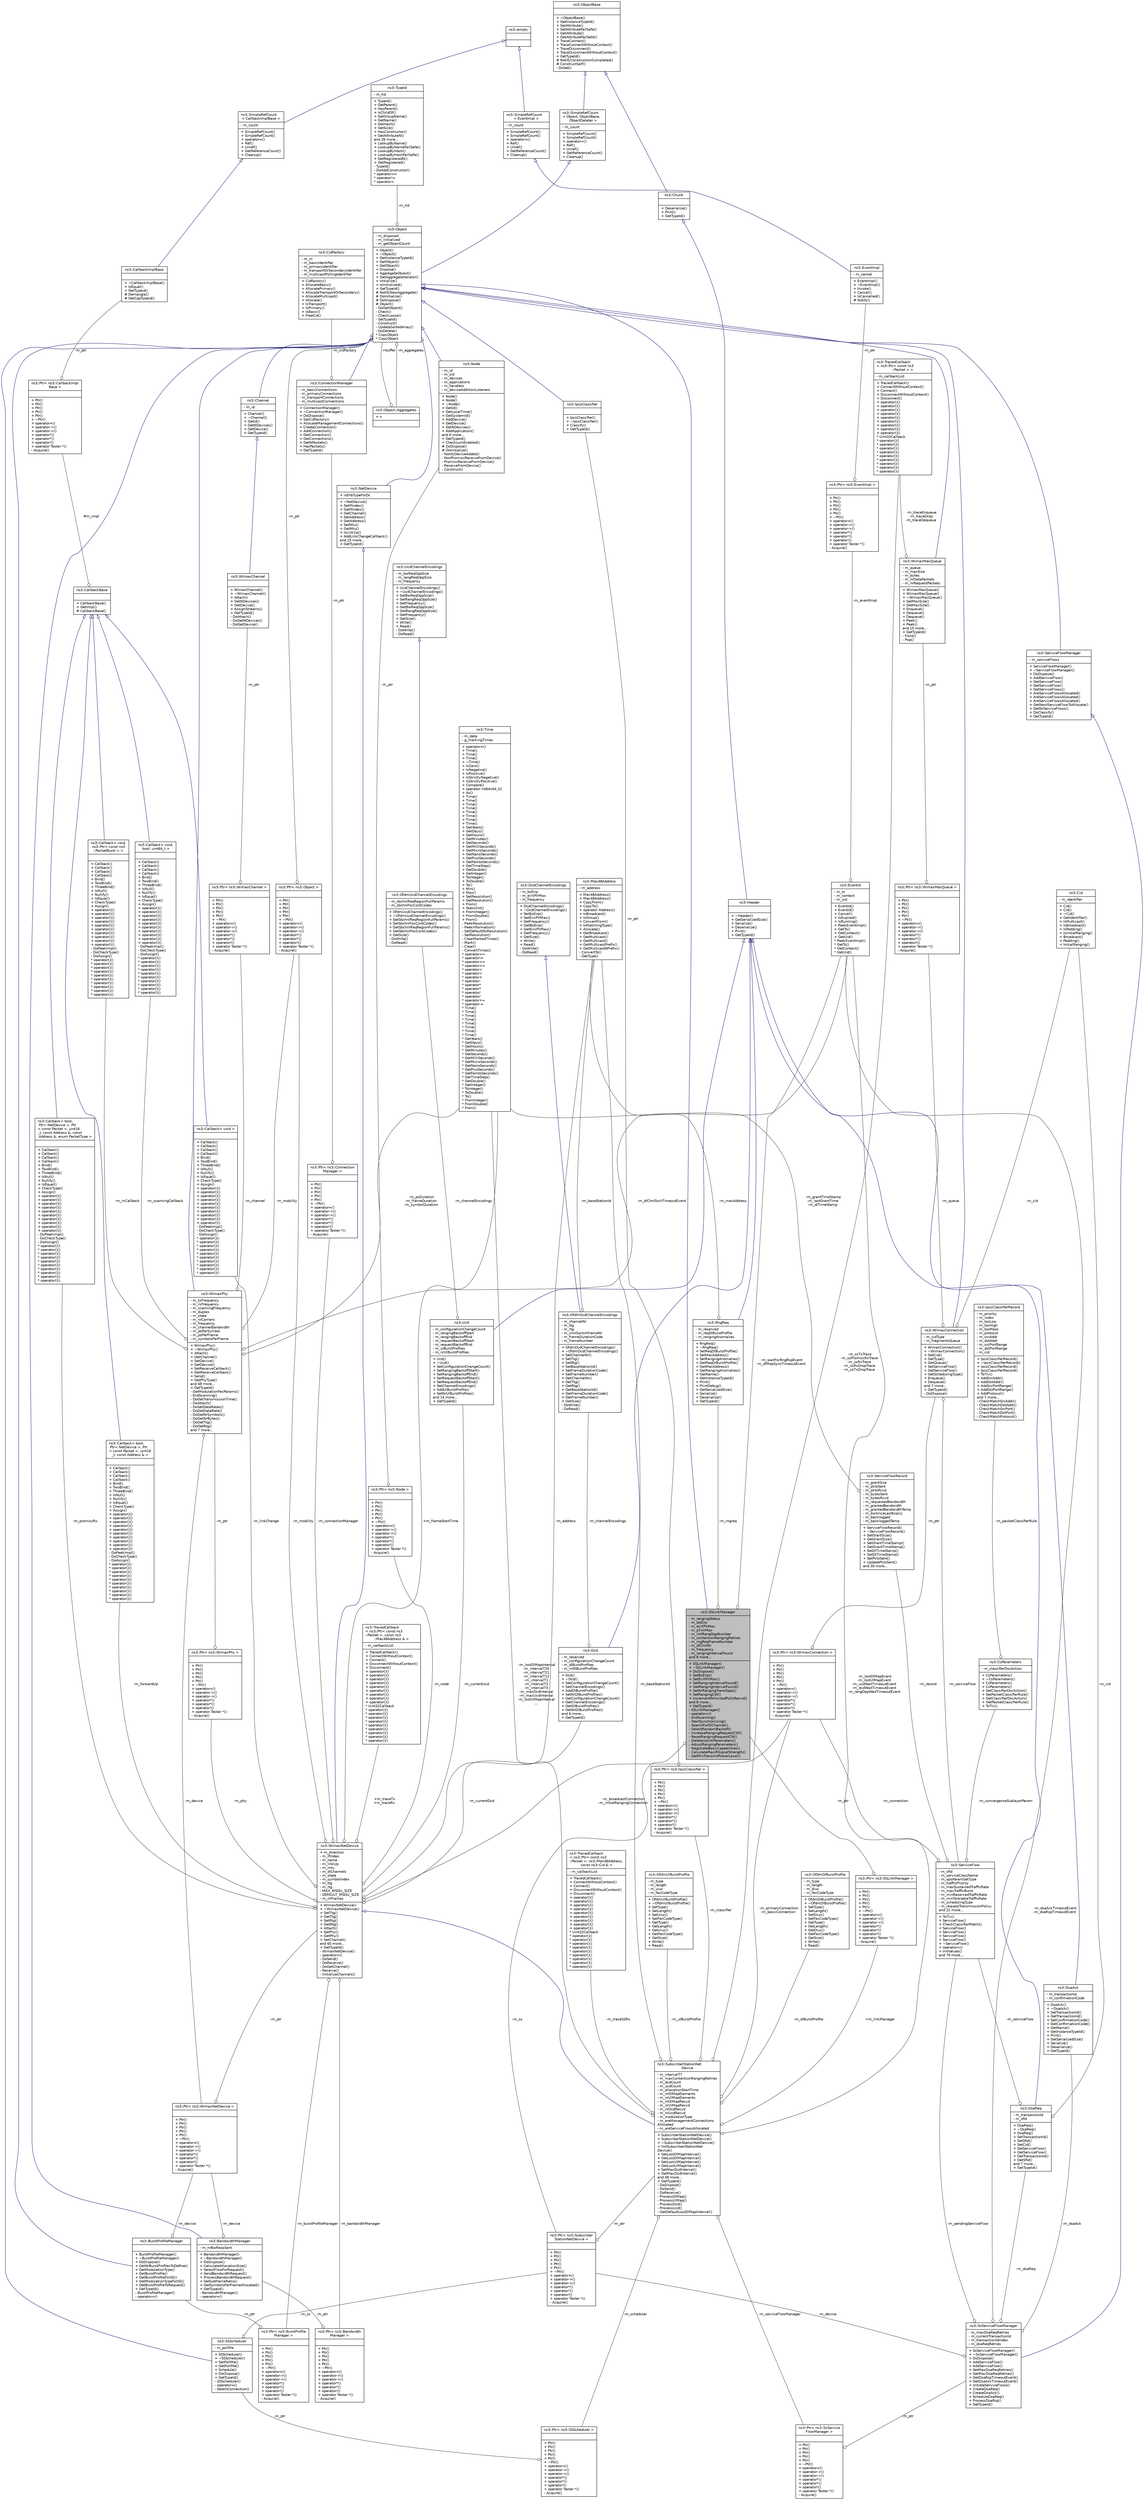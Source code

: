 digraph "ns3::SSLinkManager"
{
  edge [fontname="Helvetica",fontsize="10",labelfontname="Helvetica",labelfontsize="10"];
  node [fontname="Helvetica",fontsize="10",shape=record];
  Node1 [label="{ns3::SSLinkManager\n|- m_rangingStatus\l- m_bsEirp\l- m_eirXPIrMax\l- m_pTxIrMax\l- m_initRangOppNumber\l- m_contentionRangingRetries\l- m_rngReqFrameNumber\l- m_dlChnlNr\l- m_frequency\l- m_rangingIntervalFound\land 8 more...\l|+ SSLinkManager()\l+ ~SSLinkManager()\l+ DoDispose()\l+ SetBsEirp()\l+ SetEirXPIrMax()\l+ SetRangingIntervalFound()\l+ GetRangingIntervalFound()\l+ SetNrRangingTransOpps()\l+ SetRangingCW()\l+ IncrementNrInvitedPollsRecvd()\land 8 more...\l+ GetTypeId()\l- SSLinkManager()\l- operator=()\l- EndScanning()\l- StartSynchronizing()\l- SearchForDlChannel()\l- SelectRandomBackoff()\l- IncreaseRangingRequestCW()\l- ResetRangingRequestCW()\l- DeleteUplinkParameters()\l- AdjustRangingParameters()\l- NegotiateBasicCapabilities()\l- CalculateMaxIRSignalStrength()\l- GetMinTransmitPowerLevel()\l}",height=0.2,width=0.4,color="black", fillcolor="grey75", style="filled", fontcolor="black"];
  Node2 -> Node1 [dir="back",color="midnightblue",fontsize="10",style="solid",arrowtail="onormal"];
  Node2 [label="{ns3::Object\n|- m_disposed\l- m_initialized\l- m_getObjectCount\l|+ Object()\l+ ~Object()\l+ GetInstanceTypeId()\l+ GetObject()\l+ GetObject()\l+ Dispose()\l+ AggregateObject()\l+ GetAggregateIterator()\l+ Initialize()\l+ IsInitialized()\l+ GetTypeId()\l# NotifyNewAggregate()\l# DoInitialize()\l# DoDispose()\l# Object()\l- DoGetObject()\l- Check()\l- CheckLoose()\l- SetTypeId()\l- Construct()\l- UpdateSortedArray()\l- DoDelete()\l* CopyObject\l* CopyObject\l}",height=0.2,width=0.4,color="black", fillcolor="white", style="filled",URL="$d9/d77/classns3_1_1Object.html",tooltip="A base class which provides memory management and object aggregation. "];
  Node3 -> Node2 [dir="back",color="midnightblue",fontsize="10",style="solid",arrowtail="onormal"];
  Node3 [label="{ns3::SimpleRefCount\l\< Object, ObjectBase,\l ObjectDeleter \>\n|- m_count\l|+ SimpleRefCount()\l+ SimpleRefCount()\l+ operator=()\l+ Ref()\l+ Unref()\l+ GetReferenceCount()\l+ Cleanup()\l}",height=0.2,width=0.4,color="black", fillcolor="white", style="filled",URL="$da/da1/classns3_1_1SimpleRefCount.html"];
  Node4 -> Node3 [dir="back",color="midnightblue",fontsize="10",style="solid",arrowtail="onormal"];
  Node4 [label="{ns3::ObjectBase\n||+ ~ObjectBase()\l+ GetInstanceTypeId()\l+ SetAttribute()\l+ SetAttributeFailSafe()\l+ GetAttribute()\l+ GetAttributeFailSafe()\l+ TraceConnect()\l+ TraceConnectWithoutContext()\l+ TraceDisconnect()\l+ TraceDisconnectWithoutContext()\l+ GetTypeId()\l# NotifyConstructionCompleted()\l# ConstructSelf()\l- DoSet()\l}",height=0.2,width=0.4,color="black", fillcolor="white", style="filled",URL="$d2/dac/classns3_1_1ObjectBase.html",tooltip="Anchor the ns-3 type and attribute system. "];
  Node5 -> Node2 [color="grey25",fontsize="10",style="solid",label=" -m_tid" ,arrowhead="odiamond"];
  Node5 [label="{ns3::TypeId\n|- m_tid\l|+ TypeId()\l+ GetParent()\l+ HasParent()\l+ IsChildOf()\l+ GetGroupName()\l+ GetName()\l+ GetHash()\l+ GetSize()\l+ HasConstructor()\l+ GetAttributeN()\land 26 more...\l+ LookupByName()\l+ LookupByNameFailSafe()\l+ LookupByHash()\l+ LookupByHashFailSafe()\l+ GetRegisteredN()\l+ GetRegistered()\l- TypeId()\l- DoAddConstructor()\l* operator==\l* operator!=\l* operator\<\l}",height=0.2,width=0.4,color="black", fillcolor="white", style="filled",URL="$d6/d11/classns3_1_1TypeId.html",tooltip="a unique identifier for an interface. "];
  Node6 -> Node2 [color="grey25",fontsize="10",style="solid",label=" -m_aggregates" ,arrowhead="odiamond"];
  Node6 [label="{ns3::Object::Aggregates\n|+ n\l|}",height=0.2,width=0.4,color="black", fillcolor="white", style="filled",URL="$d5/de9/structns3_1_1Object_1_1Aggregates.html"];
  Node2 -> Node6 [color="grey25",fontsize="10",style="solid",label=" +buffer" ,arrowhead="odiamond"];
  Node7 -> Node1 [color="grey25",fontsize="10",style="solid",label=" -m_waitForRngRspEvent\n-m_dlMapSyncTimeoutEvent" ,arrowhead="odiamond"];
  Node7 [label="{ns3::EventId\n|- m_ts\l- m_context\l- m_uid\l|+ EventId()\l+ EventId()\l+ Cancel()\l+ IsExpired()\l+ IsRunning()\l+ PeekEventImpl()\l+ GetTs()\l+ GetContext()\l+ GetUid()\l* PeekEventImpl()\l* GetTs()\l* GetContext()\l* GetUid()\l}",height=0.2,width=0.4,color="black", fillcolor="white", style="filled",URL="$d1/df8/classns3_1_1EventId.html",tooltip="An identifier for simulation events. "];
  Node8 -> Node7 [color="grey25",fontsize="10",style="solid",label=" -m_eventImpl" ,arrowhead="odiamond"];
  Node8 [label="{ns3::Ptr\< ns3::EventImpl \>\n||+ Ptr()\l+ Ptr()\l+ Ptr()\l+ Ptr()\l+ Ptr()\l+ ~Ptr()\l+ operator=()\l+ operator-\>()\l+ operator-\>()\l+ operator*()\l+ operator*()\l+ operator!()\l+ operator Tester *()\l- Acquire()\l}",height=0.2,width=0.4,color="black", fillcolor="white", style="filled",URL="$dc/d90/classns3_1_1Ptr.html"];
  Node9 -> Node8 [color="grey25",fontsize="10",style="solid",label=" -m_ptr" ,arrowhead="odiamond"];
  Node9 [label="{ns3::EventImpl\n|- m_cancel\l|+ EventImpl()\l+ ~EventImpl()\l+ Invoke()\l+ Cancel()\l+ IsCancelled()\l# Notify()\l}",height=0.2,width=0.4,color="black", fillcolor="white", style="filled",URL="$da/def/classns3_1_1EventImpl.html",tooltip="A simulation event. "];
  Node10 -> Node9 [dir="back",color="midnightblue",fontsize="10",style="solid",arrowtail="onormal"];
  Node10 [label="{ns3::SimpleRefCount\l\< EventImpl \>\n|- m_count\l|+ SimpleRefCount()\l+ SimpleRefCount()\l+ operator=()\l+ Ref()\l+ Unref()\l+ GetReferenceCount()\l+ Cleanup()\l}",height=0.2,width=0.4,color="black", fillcolor="white", style="filled",URL="$da/da1/classns3_1_1SimpleRefCount.html"];
  Node11 -> Node10 [dir="back",color="midnightblue",fontsize="10",style="solid",arrowtail="onormal"];
  Node11 [label="{ns3::empty\n||}",height=0.2,width=0.4,color="black", fillcolor="white", style="filled",URL="$d9/d6a/classns3_1_1empty.html",tooltip="make Callback use a separate empty type "];
  Node12 -> Node1 [color="grey25",fontsize="10",style="solid",label=" -m_rngreq" ,arrowhead="odiamond"];
  Node12 [label="{ns3::RngReq\n|- m_reserved\l- m_reqDlBurstProfile\l- m_rangingAnomalies\l|+ RngReq()\l+ ~RngReq()\l+ SetReqDlBurstProfile()\l+ SetMacAddress()\l+ SetRangingAnomalies()\l+ GetReqDlBurstProfile()\l+ GetMacAddress()\l+ GetRangingAnomalies()\l+ GetName()\l+ GetInstanceTypeId()\l+ Print()\l+ PrintDebug()\l+ GetSerializedSize()\l+ Serialize()\l+ Deserialize()\l+ GetTypeId()\l}",height=0.2,width=0.4,color="black", fillcolor="white", style="filled",URL="$d9/d81/classns3_1_1RngReq.html"];
  Node13 -> Node12 [dir="back",color="midnightblue",fontsize="10",style="solid",arrowtail="onormal"];
  Node13 [label="{ns3::Header\n||+ ~Header()\l+ GetSerializedSize()\l+ Serialize()\l+ Deserialize()\l+ Print()\l+ GetTypeId()\l}",height=0.2,width=0.4,color="black", fillcolor="white", style="filled",URL="$d6/dae/classns3_1_1Header.html",tooltip="Protocol header serialization and deserialization. "];
  Node14 -> Node13 [dir="back",color="midnightblue",fontsize="10",style="solid",arrowtail="onormal"];
  Node14 [label="{ns3::Chunk\n||+ Deserialize()\l+ Print()\l+ GetTypeId()\l}",height=0.2,width=0.4,color="black", fillcolor="white", style="filled",URL="$d7/d9b/classns3_1_1Chunk.html",tooltip="abstract base class for ns3::Header and ns3::Trailer "];
  Node4 -> Node14 [dir="back",color="midnightblue",fontsize="10",style="solid",arrowtail="onormal"];
  Node15 -> Node12 [color="grey25",fontsize="10",style="solid",label=" -m_macAddress" ,arrowhead="odiamond"];
  Node15 [label="{ns3::Mac48Address\n|- m_address\l|+ Mac48Address()\l+ Mac48Address()\l+ CopyFrom()\l+ CopyTo()\l+ operator Address()\l+ IsBroadcast()\l+ IsGroup()\l+ ConvertFrom()\l+ IsMatchingType()\l+ Allocate()\l+ GetBroadcast()\l+ GetMulticast()\l+ GetMulticast()\l+ GetMulticastPrefix()\l+ GetMulticast6Prefix()\l- ConvertTo()\l- GetType()\l}",height=0.2,width=0.4,color="black", fillcolor="white", style="filled",URL="$db/dee/classns3_1_1Mac48Address.html",tooltip="an EUI-48 address "];
  Node16 -> Node1 [color="grey25",fontsize="10",style="solid",label=" -m_ss" ,arrowhead="odiamond"];
  Node16 [label="{ns3::Ptr\< ns3::Subscriber\lStationNetDevice \>\n||+ Ptr()\l+ Ptr()\l+ Ptr()\l+ Ptr()\l+ Ptr()\l+ ~Ptr()\l+ operator=()\l+ operator-\>()\l+ operator-\>()\l+ operator*()\l+ operator*()\l+ operator!()\l+ operator Tester *()\l- Acquire()\l}",height=0.2,width=0.4,color="black", fillcolor="white", style="filled",URL="$dc/d90/classns3_1_1Ptr.html"];
  Node17 -> Node16 [color="grey25",fontsize="10",style="solid",label=" -m_ptr" ,arrowhead="odiamond"];
  Node17 [label="{ns3::SubscriberStationNet\lDevice\n|- m_intervalT7\l- m_maxContentionRangingRetries\l- m_dcdCount\l- m_ucdCount\l- m_allocationStartTime\l- m_nrDlMapElements\l- m_nrUlMapElements\l- m_nrDlMapRecvd\l- m_nrUlMapRecvd\l- m_nrDcdRecvd\l- m_nrUcdRecvd\l- m_modulationType\l- m_areManagementConnections\lAllocated\l- m_areServiceFlowsAllocated\l|+ SubscriberStationNetDevice()\l+ SubscriberStationNetDevice()\l+ ~SubscriberStationNetDevice()\l+ InitSubscriberStationNet\lDevice()\l+ SetLostDlMapInterval()\l+ GetLostDlMapInterval()\l+ SetLostUlMapInterval()\l+ GetLostUlMapInterval()\l+ SetMaxDcdInterval()\l+ GetMaxDcdInterval()\land 48 more...\l+ GetTypeId()\l- DoDispose()\l- DoSend()\l- DoReceive()\l- ProcessDlMap()\l- ProcessUlMap()\l- ProcessDcd()\l- ProcessUcd()\l- GetDefaultLostDlMapInterval()\l}",height=0.2,width=0.4,color="black", fillcolor="white", style="filled",URL="$d4/de5/classns3_1_1SubscriberStationNetDevice.html"];
  Node18 -> Node17 [dir="back",color="midnightblue",fontsize="10",style="solid",arrowtail="onormal"];
  Node18 [label="{ns3::WimaxNetDevice\n|+ m_direction\l- m_ifIndex\l- m_name\l- m_linkUp\l- m_mtu\l- m_dlChannels\l- m_state\l- m_symbolIndex\l- m_ttg\l- m_rtg\l- MAX_MSDU_SIZE\l- DEFAULT_MSDU_SIZE\l- m_nrFrames\l|+ WimaxNetDevice()\l+ ~WimaxNetDevice()\l+ SetTtg()\l+ GetTtg()\l+ SetRtg()\l+ GetRtg()\l+ Attach()\l+ SetPhy()\l+ GetPhy()\l+ SetChannel()\land 60 more...\l+ GetTypeId()\l- WimaxNetDevice()\l- operator=()\l- DoSend()\l- DoReceive()\l- DoGetChannel()\l- Receive()\l- InitializeChannels()\l}",height=0.2,width=0.4,color="black", fillcolor="white", style="filled",URL="$dc/d52/classns3_1_1WimaxNetDevice.html",tooltip="Hold together all WiMAX-related objects in a NetDevice.This class holds together ns3::WimaxPhy, ns3::WimaxConnection, ns3::ConectionManager, ns3::BurstProfileManager, and ns3::BandwidthManager. "];
  Node19 -> Node18 [dir="back",color="midnightblue",fontsize="10",style="solid",arrowtail="onormal"];
  Node19 [label="{ns3::NetDevice\n|+ isEnbTypeForDc\l|+ ~NetDevice()\l+ SetIfIndex()\l+ GetIfIndex()\l+ GetChannel()\l+ SetAddress()\l+ GetAddress()\l+ SetMtu()\l+ GetMtu()\l+ IsLinkUp()\l+ AddLinkChangeCallback()\land 15 more...\l+ GetTypeId()\l}",height=0.2,width=0.4,color="black", fillcolor="white", style="filled",URL="$d9/dac/classns3_1_1NetDevice.html",tooltip="Network layer to device interface. "];
  Node2 -> Node19 [dir="back",color="midnightblue",fontsize="10",style="solid",arrowtail="onormal"];
  Node15 -> Node18 [color="grey25",fontsize="10",style="solid",label=" -m_address" ,arrowhead="odiamond"];
  Node20 -> Node18 [color="grey25",fontsize="10",style="solid",label=" -m_broadcastConnection\n-m_initialRangingConnection" ,arrowhead="odiamond"];
  Node20 [label="{ns3::Ptr\< ns3::WimaxConnection \>\n||+ Ptr()\l+ Ptr()\l+ Ptr()\l+ Ptr()\l+ Ptr()\l+ ~Ptr()\l+ operator=()\l+ operator-\>()\l+ operator-\>()\l+ operator*()\l+ operator*()\l+ operator!()\l+ operator Tester *()\l- Acquire()\l}",height=0.2,width=0.4,color="black", fillcolor="white", style="filled",URL="$dc/d90/classns3_1_1Ptr.html"];
  Node21 -> Node20 [color="grey25",fontsize="10",style="solid",label=" -m_ptr" ,arrowhead="odiamond"];
  Node21 [label="{ns3::WimaxConnection\n|- m_cidType\l- m_fragmentsQueue\l|+ WimaxConnection()\l+ ~WimaxConnection()\l+ GetCid()\l+ GetType()\l+ GetQueue()\l+ SetServiceFlow()\l+ GetServiceFlow()\l+ GetSchedulingType()\l+ Enqueue()\l+ Dequeue()\land 7 more...\l+ GetTypeId()\l- DoDispose()\l}",height=0.2,width=0.4,color="black", fillcolor="white", style="filled",URL="$d9/db1/classns3_1_1WimaxConnection.html"];
  Node2 -> Node21 [dir="back",color="midnightblue",fontsize="10",style="solid",arrowtail="onormal"];
  Node22 -> Node21 [color="grey25",fontsize="10",style="solid",label=" -m_serviceFlow" ,arrowhead="odiamond"];
  Node22 [label="{ns3::ServiceFlow\n|- m_sfid\l- m_serviceClassName\l- m_qosParamSetType\l- m_trafficPriority\l- m_maxSustainedTrafficRate\l- m_maxTrafficBurst\l- m_minReservedTrafficRate\l- m_minTolerableTrafficRate\l- m_schedulingType\l- m_requestTransmissionPolicy\land 22 more...\l|+ ToTlv()\l+ ServiceFlow()\l+ CheckClassifierMatch()\l+ ServiceFlow()\l+ ServiceFlow()\l+ ServiceFlow()\l+ ServiceFlow()\l+ ~ServiceFlow()\l+ operator=()\l+ InitValues()\land 79 more...\l}",height=0.2,width=0.4,color="black", fillcolor="white", style="filled",URL="$d7/ded/classns3_1_1ServiceFlow.html"];
  Node20 -> Node22 [color="grey25",fontsize="10",style="solid",label=" -m_connection" ,arrowhead="odiamond"];
  Node23 -> Node22 [color="grey25",fontsize="10",style="solid",label=" -m_record" ,arrowhead="odiamond"];
  Node23 [label="{ns3::ServiceFlowRecord\n|- m_grantSize\l- m_pktsSent\l- m_pktsRcvd\l- m_bytesSent\l- m_bytesRcvd\l- m_requestedBandwidth\l- m_grantedBandwidth\l- m_grantedBandwidthTemp\l- m_bwSinceLastExpiry\l- m_backlogged\l- m_backloggedTemp\l|+ ServiceFlowRecord()\l+ ~ServiceFlowRecord()\l+ SetGrantSize()\l+ GetGrantSize()\l+ SetGrantTimeStamp()\l+ GetGrantTimeStamp()\l+ SetDlTimeStamp()\l+ GetDlTimeStamp()\l+ SetPktsSent()\l+ UpdatePktsSent()\land 30 more...\l}",height=0.2,width=0.4,color="black", fillcolor="white", style="filled",URL="$d9/d39/classns3_1_1ServiceFlowRecord.html",tooltip="this class implements a structure to manage some parameters and statistics related to a service flow ..."];
  Node24 -> Node23 [color="grey25",fontsize="10",style="solid",label=" -m_grantTimeStamp\n-m_lastGrantTime\n-m_dlTimeStamp" ,arrowhead="odiamond"];
  Node24 [label="{ns3::Time\n|- m_data\l- g_markingTimes\l|+ operator=()\l+ Time()\l+ Time()\l+ Time()\l+ ~Time()\l+ IsZero()\l+ IsNegative()\l+ IsPositive()\l+ IsStrictlyNegative()\l+ IsStrictlyPositive()\l+ Compare()\l+ operator int64x64_t()\l+ As()\l+ Time()\l+ Time()\l+ Time()\l+ Time()\l+ Time()\l+ Time()\l+ Time()\l+ Time()\l+ GetYears()\l+ GetDays()\l+ GetHours()\l+ GetMinutes()\l+ GetSeconds()\l+ GetMilliSeconds()\l+ GetMicroSeconds()\l+ GetNanoSeconds()\l+ GetPicoSeconds()\l+ GetFemtoSeconds()\l+ GetTimeStep()\l+ GetDouble()\l+ GetInteger()\l+ ToInteger()\l+ ToDouble()\l+ To()\l+ Min()\l+ Max()\l+ SetResolution()\l+ GetResolution()\l+ From()\l+ StaticInit()\l+ FromInteger()\l+ FromDouble()\l+ From()\l- PeekResolution()\l- PeekInformation()\l- SetDefaultNsResolution()\l- SetResolution()\l- ClearMarkedTimes()\l- Mark()\l- Clear()\l- ConvertTimes()\l* operator==\l* operator!=\l* operator\<=\l* operator\>=\l* operator\<\l* operator\>\l* operator+\l* operator-\l* operator*\l* operator*\l* operator/\l* operator/\l* operator+=\l* operator-=\l* Time()\l* Time()\l* Time()\l* Time()\l* Time()\l* Time()\l* Time()\l* Time()\l* GetYears()\l* GetDays()\l* GetHours()\l* GetMinutes()\l* GetSeconds()\l* GetMilliSeconds()\l* GetMicroSeconds()\l* GetNanoSeconds()\l* GetPicoSeconds()\l* GetFemtoSeconds()\l* GetTimeStep()\l* GetDouble()\l* GetInteger()\l* ToInteger()\l* ToDouble()\l* To()\l* FromInteger()\l* FromDouble()\l* From()\l}",height=0.2,width=0.4,color="black", fillcolor="white", style="filled",URL="$dc/d04/classns3_1_1Time.html",tooltip="Simulation virtual time values and global simulation resolution. "];
  Node25 -> Node22 [color="grey25",fontsize="10",style="solid",label=" -m_convergenceSublayerParam" ,arrowhead="odiamond"];
  Node25 [label="{ns3::CsParameters\n|- m_classifierDscAction\l|+ CsParameters()\l+ ~CsParameters()\l+ CsParameters()\l+ CsParameters()\l+ SetClassifierDscAction()\l+ SetPacketClassifierRule()\l+ GetClassifierDscAction()\l+ GetPacketClassifierRule()\l+ ToTlv()\l}",height=0.2,width=0.4,color="black", fillcolor="white", style="filled",URL="$db/dfc/classns3_1_1CsParameters.html",tooltip="CsParameters class. "];
  Node26 -> Node25 [color="grey25",fontsize="10",style="solid",label=" -m_packetClassifierRule" ,arrowhead="odiamond"];
  Node26 [label="{ns3::IpcsClassifierRecord\n|- m_priority\l- m_index\l- m_tosLow\l- m_tosHigh\l- m_tosMask\l- m_protocol\l- m_srcAddr\l- m_dstAddr\l- m_srcPortRange\l- m_dstPortRange\l- m_cid\l|+ IpcsClassifierRecord()\l+ ~IpcsClassifierRecord()\l+ IpcsClassifierRecord()\l+ IpcsClassifierRecord()\l+ ToTlv()\l+ AddSrcAddr()\l+ AddDstAddr()\l+ AddSrcPortRange()\l+ AddDstPortRange()\l+ AddProtocol()\land 7 more...\l- CheckMatchSrcAddr()\l- CheckMatchDstAddr()\l- CheckMatchSrcPort()\l- CheckMatchDstPort()\l- CheckMatchProtocol()\l}",height=0.2,width=0.4,color="black", fillcolor="white", style="filled",URL="$d4/d4e/classns3_1_1IpcsClassifierRecord.html",tooltip="IpcsClassifierRecord class. "];
  Node27 -> Node21 [color="grey25",fontsize="10",style="solid",label=" -m_cid" ,arrowhead="odiamond"];
  Node27 [label="{ns3::Cid\n|- m_identifier\l|+ Cid()\l+ Cid()\l+ ~Cid()\l+ GetIdentifier()\l+ IsMulticast()\l+ IsBroadcast()\l+ IsPadding()\l+ IsInitialRanging()\l+ Broadcast()\l+ Padding()\l+ InitialRanging()\l}",height=0.2,width=0.4,color="black", fillcolor="white", style="filled",URL="$de/d5c/classns3_1_1Cid.html",tooltip="Cid class. "];
  Node28 -> Node21 [color="grey25",fontsize="10",style="solid",label=" -m_queue" ,arrowhead="odiamond"];
  Node28 [label="{ns3::Ptr\< ns3::WimaxMacQueue \>\n||+ Ptr()\l+ Ptr()\l+ Ptr()\l+ Ptr()\l+ Ptr()\l+ ~Ptr()\l+ operator=()\l+ operator-\>()\l+ operator-\>()\l+ operator*()\l+ operator*()\l+ operator!()\l+ operator Tester *()\l- Acquire()\l}",height=0.2,width=0.4,color="black", fillcolor="white", style="filled",URL="$dc/d90/classns3_1_1Ptr.html"];
  Node29 -> Node28 [color="grey25",fontsize="10",style="solid",label=" -m_ptr" ,arrowhead="odiamond"];
  Node29 [label="{ns3::WimaxMacQueue\n|- m_queue\l- m_maxSize\l- m_bytes\l- m_nrDataPackets\l- m_nrRequestPackets\l|+ WimaxMacQueue()\l+ WimaxMacQueue()\l+ ~WimaxMacQueue()\l+ SetMaxSize()\l+ GetMaxSize()\l+ Enqueue()\l+ Dequeue()\l+ Dequeue()\l+ Peek()\l+ Peek()\land 15 more...\l+ GetTypeId()\l- Front()\l- Pop()\l}",height=0.2,width=0.4,color="black", fillcolor="white", style="filled",URL="$da/db1/classns3_1_1WimaxMacQueue.html"];
  Node2 -> Node29 [dir="back",color="midnightblue",fontsize="10",style="solid",arrowtail="onormal"];
  Node30 -> Node29 [color="grey25",fontsize="10",style="solid",label=" -m_traceEnqueue\n-m_traceDrop\n-m_traceDequeue" ,arrowhead="odiamond"];
  Node30 [label="{ns3::TracedCallback\l\< ns3::Ptr\< const ns3\l::Packet \> \>\n|- m_callbackList\l|+ TracedCallback()\l+ ConnectWithoutContext()\l+ Connect()\l+ DisconnectWithoutContext()\l+ Disconnect()\l+ operator()()\l+ operator()()\l+ operator()()\l+ operator()()\l+ operator()()\l+ operator()()\l+ operator()()\l+ operator()()\l+ operator()()\l* Uint32Callback\l* operator()()\l* operator()()\l* operator()()\l* operator()()\l* operator()()\l* operator()()\l* operator()()\l* operator()()\l* operator()()\l}",height=0.2,width=0.4,color="black", fillcolor="white", style="filled",URL="$df/dec/classns3_1_1TracedCallback.html"];
  Node31 -> Node18 [color="grey25",fontsize="10",style="solid",label=" -m_promiscRx" ,arrowhead="odiamond"];
  Node31 [label="{ns3::Callback\< bool,\l Ptr\< NetDevice \>, Ptr\l\< const Packet \>, uint16\l_t, const Address &, const\l Address &, enum PacketType \>\n||+ Callback()\l+ Callback()\l+ Callback()\l+ Callback()\l+ Bind()\l+ TwoBind()\l+ ThreeBind()\l+ IsNull()\l+ Nullify()\l+ IsEqual()\l+ CheckType()\l+ Assign()\l+ operator()()\l+ operator()()\l+ operator()()\l+ operator()()\l+ operator()()\l+ operator()()\l+ operator()()\l+ operator()()\l+ operator()()\l+ operator()()\l- DoPeekImpl()\l- DoCheckType()\l- DoAssign()\l* operator()()\l* operator()()\l* operator()()\l* operator()()\l* operator()()\l* operator()()\l* operator()()\l* operator()()\l* operator()()\l* operator()()\l}",height=0.2,width=0.4,color="black", fillcolor="white", style="filled",URL="$d1/d48/classns3_1_1Callback.html"];
  Node32 -> Node31 [dir="back",color="midnightblue",fontsize="10",style="solid",arrowtail="onormal"];
  Node32 [label="{ns3::CallbackBase\n||+ CallbackBase()\l+ GetImpl()\l# CallbackBase()\l}",height=0.2,width=0.4,color="black", fillcolor="white", style="filled",URL="$d7/db5/classns3_1_1CallbackBase.html"];
  Node33 -> Node32 [color="grey25",fontsize="10",style="solid",label=" #m_impl" ,arrowhead="odiamond"];
  Node33 [label="{ns3::Ptr\< ns3::CallbackImpl\lBase \>\n||+ Ptr()\l+ Ptr()\l+ Ptr()\l+ Ptr()\l+ Ptr()\l+ ~Ptr()\l+ operator=()\l+ operator-\>()\l+ operator-\>()\l+ operator*()\l+ operator*()\l+ operator!()\l+ operator Tester *()\l- Acquire()\l}",height=0.2,width=0.4,color="black", fillcolor="white", style="filled",URL="$dc/d90/classns3_1_1Ptr.html"];
  Node34 -> Node33 [color="grey25",fontsize="10",style="solid",label=" -m_ptr" ,arrowhead="odiamond"];
  Node34 [label="{ns3::CallbackImplBase\n||+ ~CallbackImplBase()\l+ IsEqual()\l+ GetTypeid()\l# Demangle()\l# GetCppTypeid()\l}",height=0.2,width=0.4,color="black", fillcolor="white", style="filled",URL="$d3/dfa/classns3_1_1CallbackImplBase.html"];
  Node35 -> Node34 [dir="back",color="midnightblue",fontsize="10",style="solid",arrowtail="onormal"];
  Node35 [label="{ns3::SimpleRefCount\l\< CallbackImplBase \>\n|- m_count\l|+ SimpleRefCount()\l+ SimpleRefCount()\l+ operator=()\l+ Ref()\l+ Unref()\l+ GetReferenceCount()\l+ Cleanup()\l}",height=0.2,width=0.4,color="black", fillcolor="white", style="filled",URL="$da/da1/classns3_1_1SimpleRefCount.html"];
  Node11 -> Node35 [dir="back",color="midnightblue",fontsize="10",style="solid",arrowtail="onormal"];
  Node36 -> Node18 [color="grey25",fontsize="10",style="solid",label=" -m_connectionManager" ,arrowhead="odiamond"];
  Node36 [label="{ns3::Ptr\< ns3::Connection\lManager \>\n||+ Ptr()\l+ Ptr()\l+ Ptr()\l+ Ptr()\l+ Ptr()\l+ ~Ptr()\l+ operator=()\l+ operator-\>()\l+ operator-\>()\l+ operator*()\l+ operator*()\l+ operator!()\l+ operator Tester *()\l- Acquire()\l}",height=0.2,width=0.4,color="black", fillcolor="white", style="filled",URL="$dc/d90/classns3_1_1Ptr.html"];
  Node37 -> Node36 [color="grey25",fontsize="10",style="solid",label=" -m_ptr" ,arrowhead="odiamond"];
  Node37 [label="{ns3::ConnectionManager\n|- m_basicConnections\l- m_primaryConnections\l- m_transportConnections\l- m_multicastConnections\l|+ ConnectionManager()\l+ ~ConnectionManager()\l+ DoDispose()\l+ SetCidFactory()\l+ AllocateManagementConnections()\l+ CreateConnection()\l+ AddConnection()\l+ GetConnection()\l+ GetConnections()\l+ GetNPackets()\l+ HasPackets()\l+ GetTypeId()\l}",height=0.2,width=0.4,color="black", fillcolor="white", style="filled",URL="$d4/df6/classns3_1_1ConnectionManager.html"];
  Node2 -> Node37 [dir="back",color="midnightblue",fontsize="10",style="solid",arrowtail="onormal"];
  Node38 -> Node37 [color="grey25",fontsize="10",style="solid",label=" -m_cidFactory" ,arrowhead="odiamond"];
  Node38 [label="{ns3::CidFactory\n|- m_m\l- m_basicIdentifier\l- m_primaryIdentifier\l- m_transportOrSecondaryIdentifier\l- m_multicastPollingIdentifier\l|+ CidFactory()\l+ AllocateBasic()\l+ AllocatePrimary()\l+ AllocateTransportOrSecondary()\l+ AllocateMulticast()\l+ Allocate()\l+ IsTransport()\l+ IsPrimary()\l+ IsBasic()\l+ FreeCid()\l}",height=0.2,width=0.4,color="black", fillcolor="white", style="filled",URL="$da/d51/classns3_1_1CidFactory.html"];
  Node39 -> Node18 [color="grey25",fontsize="10",style="solid",label=" -m_currentUcd" ,arrowhead="odiamond"];
  Node39 [label="{ns3::Ucd\n|- m_configurationChangeCount\l- m_rangingBackoffStart\l- m_rangingBackoffEnd\l- m_requestBackoffStart\l- m_requestBackoffEnd\l- m_ulBurstProfiles\l- m_nrUlBurstProfiles\l|+ Ucd()\l+ ~Ucd()\l+ SetConfigurationChangeCount()\l+ SetRangingBackoffStart()\l+ SetRangingBackoffEnd()\l+ SetRequestBackoffStart()\l+ SetRequestBackoffEnd()\l+ SetChannelEncodings()\l+ AddUlBurstProfile()\l+ SetNrUlBurstProfiles()\land 14 more...\l+ GetTypeId()\l}",height=0.2,width=0.4,color="black", fillcolor="white", style="filled",URL="$db/dda/classns3_1_1Ucd.html"];
  Node13 -> Node39 [dir="back",color="midnightblue",fontsize="10",style="solid",arrowtail="onormal"];
  Node40 -> Node39 [color="grey25",fontsize="10",style="solid",label=" -m_channelEncodings" ,arrowhead="odiamond"];
  Node40 [label="{ns3::OfdmUcdChannelEncodings\n|- m_sbchnlReqRegionFullParams\l- m_sbchnlFocContCodes\l|+ OfdmUcdChannelEncodings()\l+ ~OfdmUcdChannelEncodings()\l+ SetSbchnlReqRegionFullParams()\l+ SetSbchnlFocContCodes()\l+ GetSbchnlReqRegionFullParams()\l+ GetSbchnlFocContCodes()\l+ GetSize()\l- DoWrite()\l- DoRead()\l}",height=0.2,width=0.4,color="black", fillcolor="white", style="filled",URL="$dc/d27/classns3_1_1OfdmUcdChannelEncodings.html"];
  Node41 -> Node40 [dir="back",color="midnightblue",fontsize="10",style="solid",arrowtail="onormal"];
  Node41 [label="{ns3::UcdChannelEncodings\n|- m_bwReqOppSize\l- m_rangReqOppSize\l- m_frequency\l|+ UcdChannelEncodings()\l+ ~UcdChannelEncodings()\l+ SetBwReqOppSize()\l+ SetRangReqOppSize()\l+ SetFrequency()\l+ GetBwReqOppSize()\l+ GetRangReqOppSize()\l+ GetFrequency()\l+ GetSize()\l+ Write()\l+ Read()\l- DoWrite()\l- DoRead()\l}",height=0.2,width=0.4,color="black", fillcolor="white", style="filled",URL="$dc/d44/classns3_1_1UcdChannelEncodings.html"];
  Node42 -> Node18 [color="grey25",fontsize="10",style="solid",label=" -m_currentDcd" ,arrowhead="odiamond"];
  Node42 [label="{ns3::Dcd\n|- m_reserved\l- m_configurationChangeCount\l- m_dlBurstProfiles\l- m_nrDlBurstProfiles\l|+ Dcd()\l+ ~Dcd()\l+ SetConfigurationChangeCount()\l+ SetChannelEncodings()\l+ AddDlBurstProfile()\l+ SetNrDlBurstProfiles()\l+ GetConfigurationChangeCount()\l+ GetChannelEncodings()\l+ GetDlBurstProfiles()\l+ GetNrDlBurstProfiles()\land 6 more...\l+ GetTypeId()\l}",height=0.2,width=0.4,color="black", fillcolor="white", style="filled",URL="$db/dcc/classns3_1_1Dcd.html"];
  Node13 -> Node42 [dir="back",color="midnightblue",fontsize="10",style="solid",arrowtail="onormal"];
  Node43 -> Node42 [color="grey25",fontsize="10",style="solid",label=" -m_channelEncodings" ,arrowhead="odiamond"];
  Node43 [label="{ns3::OfdmDcdChannelEncodings\n|- m_channelNr\l- m_ttg\l- m_rtg\l- m_chnlSwitchFrameNr\l- m_frameDurationCode\l- m_frameNumber\l|+ OfdmDcdChannelEncodings()\l+ ~OfdmDcdChannelEncodings()\l+ SetChannelNr()\l+ SetTtg()\l+ SetRtg()\l+ SetBaseStationId()\l+ SetFrameDurationCode()\l+ SetFrameNumber()\l+ GetChannelNr()\l+ GetTtg()\l+ GetRtg()\l+ GetBaseStationId()\l+ GetFrameDurationCode()\l+ GetFrameNumber()\l+ GetSize()\l- DoWrite()\l- DoRead()\l}",height=0.2,width=0.4,color="black", fillcolor="white", style="filled",URL="$dc/dc3/classns3_1_1OfdmDcdChannelEncodings.html"];
  Node44 -> Node43 [dir="back",color="midnightblue",fontsize="10",style="solid",arrowtail="onormal"];
  Node44 [label="{ns3::DcdChannelEncodings\n|- m_bsEirp\l- m_eirXPIrMax\l- m_frequency\l|+ DcdChannelEncodings()\l+ ~DcdChannelEncodings()\l+ SetBsEirp()\l+ SetEirxPIrMax()\l+ SetFrequency()\l+ GetBsEirp()\l+ GetEirxPIrMax()\l+ GetFrequency()\l+ GetSize()\l+ Write()\l+ Read()\l- DoWrite()\l- DoRead()\l}",height=0.2,width=0.4,color="black", fillcolor="white", style="filled",URL="$d8/de0/classns3_1_1DcdChannelEncodings.html"];
  Node15 -> Node43 [color="grey25",fontsize="10",style="solid",label=" -m_baseStationId" ,arrowhead="odiamond"];
  Node45 -> Node18 [color="grey25",fontsize="10",style="solid",label=" -m_node" ,arrowhead="odiamond"];
  Node45 [label="{ns3::Ptr\< ns3::Node \>\n||+ Ptr()\l+ Ptr()\l+ Ptr()\l+ Ptr()\l+ Ptr()\l+ ~Ptr()\l+ operator=()\l+ operator-\>()\l+ operator-\>()\l+ operator*()\l+ operator*()\l+ operator!()\l+ operator Tester *()\l- Acquire()\l}",height=0.2,width=0.4,color="black", fillcolor="white", style="filled",URL="$dc/d90/classns3_1_1Ptr.html"];
  Node46 -> Node45 [color="grey25",fontsize="10",style="solid",label=" -m_ptr" ,arrowhead="odiamond"];
  Node46 [label="{ns3::Node\n|- m_id\l- m_sid\l- m_devices\l- m_applications\l- m_handlers\l- m_deviceAdditionListeners\l|+ Node()\l+ Node()\l+ ~Node()\l+ GetId()\l+ GetLocalTime()\l+ GetSystemId()\l+ AddDevice()\l+ GetDevice()\l+ GetNDevices()\l+ AddApplication()\land 6 more...\l+ GetTypeId()\l+ ChecksumEnabled()\l# DoDispose()\l# DoInitialize()\l- NotifyDeviceAdded()\l- NonPromiscReceiveFromDevice()\l- PromiscReceiveFromDevice()\l- ReceiveFromDevice()\l- Construct()\l}",height=0.2,width=0.4,color="black", fillcolor="white", style="filled",URL="$dd/ded/classns3_1_1Node.html",tooltip="A network Node. "];
  Node2 -> Node46 [dir="back",color="midnightblue",fontsize="10",style="solid",arrowtail="onormal"];
  Node47 -> Node18 [color="grey25",fontsize="10",style="solid",label=" -m_forwardUp" ,arrowhead="odiamond"];
  Node47 [label="{ns3::Callback\< bool,\l Ptr\< NetDevice \>, Ptr\l\< const Packet \>, uint16\l_t, const Address & \>\n||+ Callback()\l+ Callback()\l+ Callback()\l+ Callback()\l+ Bind()\l+ TwoBind()\l+ ThreeBind()\l+ IsNull()\l+ Nullify()\l+ IsEqual()\l+ CheckType()\l+ Assign()\l+ operator()()\l+ operator()()\l+ operator()()\l+ operator()()\l+ operator()()\l+ operator()()\l+ operator()()\l+ operator()()\l+ operator()()\l+ operator()()\l- DoPeekImpl()\l- DoCheckType()\l- DoAssign()\l* operator()()\l* operator()()\l* operator()()\l* operator()()\l* operator()()\l* operator()()\l* operator()()\l* operator()()\l* operator()()\l* operator()()\l}",height=0.2,width=0.4,color="black", fillcolor="white", style="filled",URL="$d1/d48/classns3_1_1Callback.html"];
  Node32 -> Node47 [dir="back",color="midnightblue",fontsize="10",style="solid",arrowtail="onormal"];
  Node24 -> Node18 [color="grey25",fontsize="10",style="solid",label=" +m_frameStartTime" ,arrowhead="odiamond"];
  Node48 -> Node18 [color="grey25",fontsize="10",style="solid",label=" -m_linkChange" ,arrowhead="odiamond"];
  Node48 [label="{ns3::Callback\< void \>\n||+ Callback()\l+ Callback()\l+ Callback()\l+ Callback()\l+ Bind()\l+ TwoBind()\l+ ThreeBind()\l+ IsNull()\l+ Nullify()\l+ IsEqual()\l+ CheckType()\l+ Assign()\l+ operator()()\l+ operator()()\l+ operator()()\l+ operator()()\l+ operator()()\l+ operator()()\l+ operator()()\l+ operator()()\l+ operator()()\l+ operator()()\l- DoPeekImpl()\l- DoCheckType()\l- DoAssign()\l* operator()()\l* operator()()\l* operator()()\l* operator()()\l* operator()()\l* operator()()\l* operator()()\l* operator()()\l* operator()()\l* operator()()\l}",height=0.2,width=0.4,color="black", fillcolor="white", style="filled",URL="$d1/d48/classns3_1_1Callback.html"];
  Node32 -> Node48 [dir="back",color="midnightblue",fontsize="10",style="solid",arrowtail="onormal"];
  Node49 -> Node18 [color="grey25",fontsize="10",style="solid",label=" -m_phy" ,arrowhead="odiamond"];
  Node49 [label="{ns3::Ptr\< ns3::WimaxPhy \>\n||+ Ptr()\l+ Ptr()\l+ Ptr()\l+ Ptr()\l+ Ptr()\l+ ~Ptr()\l+ operator=()\l+ operator-\>()\l+ operator-\>()\l+ operator*()\l+ operator*()\l+ operator!()\l+ operator Tester *()\l- Acquire()\l}",height=0.2,width=0.4,color="black", fillcolor="white", style="filled",URL="$dc/d90/classns3_1_1Ptr.html"];
  Node50 -> Node49 [color="grey25",fontsize="10",style="solid",label=" -m_ptr" ,arrowhead="odiamond"];
  Node50 [label="{ns3::WimaxPhy\n|- m_txFrequency\l- m_rxFrequency\l- m_scanningFrequency\l- m_duplex\l- m_state\l- m_nrCarriers\l- m_frequency\l- m_channelBandwidth\l- m_psPerSymbol\l- m_psPerFrame\l- m_symbolsPerFrame\l|+ WimaxPhy()\l+ ~WimaxPhy()\l+ Attach()\l+ GetChannel()\l+ SetDevice()\l+ GetDevice()\l+ SetReceiveCallback()\l+ GetReceiveCallback()\l+ Send()\l+ GetPhyType()\land 48 more...\l+ GetTypeId()\l- GetModulationFecParams()\l- EndScanning()\l- DoGetTransmissionTime()\l- DoAttach()\l- DoSetDataRates()\l- DoGetDataRate()\l- DoGetNrSymbols()\l- DoGetNrBytes()\l- DoGetTtg()\l- DoGetRtg()\land 7 more...\l}",height=0.2,width=0.4,color="black", fillcolor="white", style="filled",URL="$dc/dc8/classns3_1_1WimaxPhy.html"];
  Node2 -> Node50 [dir="back",color="midnightblue",fontsize="10",style="solid",arrowtail="onormal"];
  Node51 -> Node50 [color="grey25",fontsize="10",style="solid",label=" -m_channel" ,arrowhead="odiamond"];
  Node51 [label="{ns3::Ptr\< ns3::WimaxChannel \>\n||+ Ptr()\l+ Ptr()\l+ Ptr()\l+ Ptr()\l+ Ptr()\l+ ~Ptr()\l+ operator=()\l+ operator-\>()\l+ operator-\>()\l+ operator*()\l+ operator*()\l+ operator!()\l+ operator Tester *()\l- Acquire()\l}",height=0.2,width=0.4,color="black", fillcolor="white", style="filled",URL="$dc/d90/classns3_1_1Ptr.html"];
  Node52 -> Node51 [color="grey25",fontsize="10",style="solid",label=" -m_ptr" ,arrowhead="odiamond"];
  Node52 [label="{ns3::WimaxChannel\n||+ WimaxChannel()\l+ ~WimaxChannel()\l+ Attach()\l+ GetNDevices()\l+ GetDevice()\l+ AssignStreams()\l+ GetTypeId()\l- DoAttach()\l- DoGetNDevices()\l- DoGetDevice()\l}",height=0.2,width=0.4,color="black", fillcolor="white", style="filled",URL="$df/d3a/classns3_1_1WimaxChannel.html"];
  Node53 -> Node52 [dir="back",color="midnightblue",fontsize="10",style="solid",arrowtail="onormal"];
  Node53 [label="{ns3::Channel\n|- m_id\l|+ Channel()\l+ ~Channel()\l+ GetId()\l+ GetNDevices()\l+ GetDevice()\l+ GetTypeId()\l}",height=0.2,width=0.4,color="black", fillcolor="white", style="filled",URL="$d4/d67/classns3_1_1Channel.html",tooltip="Abstract Channel Base Class. "];
  Node2 -> Node53 [dir="back",color="midnightblue",fontsize="10",style="solid",arrowtail="onormal"];
  Node54 -> Node50 [color="grey25",fontsize="10",style="solid",label=" -m_rxCallback" ,arrowhead="odiamond"];
  Node54 [label="{ns3::Callback\< void,\l ns3::Ptr\< const ns3\l::PacketBurst \> \>\n||+ Callback()\l+ Callback()\l+ Callback()\l+ Callback()\l+ Bind()\l+ TwoBind()\l+ ThreeBind()\l+ IsNull()\l+ Nullify()\l+ IsEqual()\l+ CheckType()\l+ Assign()\l+ operator()()\l+ operator()()\l+ operator()()\l+ operator()()\l+ operator()()\l+ operator()()\l+ operator()()\l+ operator()()\l+ operator()()\l+ operator()()\l- DoPeekImpl()\l- DoCheckType()\l- DoAssign()\l* operator()()\l* operator()()\l* operator()()\l* operator()()\l* operator()()\l* operator()()\l* operator()()\l* operator()()\l* operator()()\l* operator()()\l}",height=0.2,width=0.4,color="black", fillcolor="white", style="filled",URL="$d1/d48/classns3_1_1Callback.html"];
  Node32 -> Node54 [dir="back",color="midnightblue",fontsize="10",style="solid",arrowtail="onormal"];
  Node7 -> Node50 [color="grey25",fontsize="10",style="solid",label=" -m_dlChnlSrchTimeoutEvent" ,arrowhead="odiamond"];
  Node24 -> Node50 [color="grey25",fontsize="10",style="solid",label=" -m_psDuration\n-m_frameDuration\n-m_symbolDuration" ,arrowhead="odiamond"];
  Node55 -> Node50 [color="grey25",fontsize="10",style="solid",label=" -m_scanningCallback" ,arrowhead="odiamond"];
  Node55 [label="{ns3::Callback\< void,\l bool, uint64_t \>\n||+ Callback()\l+ Callback()\l+ Callback()\l+ Callback()\l+ Bind()\l+ TwoBind()\l+ ThreeBind()\l+ IsNull()\l+ Nullify()\l+ IsEqual()\l+ CheckType()\l+ Assign()\l+ operator()()\l+ operator()()\l+ operator()()\l+ operator()()\l+ operator()()\l+ operator()()\l+ operator()()\l+ operator()()\l+ operator()()\l+ operator()()\l- DoPeekImpl()\l- DoCheckType()\l- DoAssign()\l* operator()()\l* operator()()\l* operator()()\l* operator()()\l* operator()()\l* operator()()\l* operator()()\l* operator()()\l* operator()()\l* operator()()\l}",height=0.2,width=0.4,color="black", fillcolor="white", style="filled",URL="$d1/d48/classns3_1_1Callback.html"];
  Node32 -> Node55 [dir="back",color="midnightblue",fontsize="10",style="solid",arrowtail="onormal"];
  Node56 -> Node50 [color="grey25",fontsize="10",style="solid",label=" -m_device" ,arrowhead="odiamond"];
  Node56 [label="{ns3::Ptr\< ns3::WimaxNetDevice \>\n||+ Ptr()\l+ Ptr()\l+ Ptr()\l+ Ptr()\l+ Ptr()\l+ ~Ptr()\l+ operator=()\l+ operator-\>()\l+ operator-\>()\l+ operator*()\l+ operator*()\l+ operator!()\l+ operator Tester *()\l- Acquire()\l}",height=0.2,width=0.4,color="black", fillcolor="white", style="filled",URL="$dc/d90/classns3_1_1Ptr.html"];
  Node18 -> Node56 [color="grey25",fontsize="10",style="solid",label=" -m_ptr" ,arrowhead="odiamond"];
  Node57 -> Node50 [color="grey25",fontsize="10",style="solid",label=" -m_mobility" ,arrowhead="odiamond"];
  Node57 [label="{ns3::Ptr\< ns3::Object \>\n||+ Ptr()\l+ Ptr()\l+ Ptr()\l+ Ptr()\l+ Ptr()\l+ ~Ptr()\l+ operator=()\l+ operator-\>()\l+ operator-\>()\l+ operator*()\l+ operator*()\l+ operator!()\l+ operator Tester *()\l- Acquire()\l}",height=0.2,width=0.4,color="black", fillcolor="white", style="filled",URL="$dc/d90/classns3_1_1Ptr.html"];
  Node2 -> Node57 [color="grey25",fontsize="10",style="solid",label=" -m_ptr" ,arrowhead="odiamond"];
  Node58 -> Node18 [color="grey25",fontsize="10",style="solid",label=" +m_traceTx\n+m_traceRx" ,arrowhead="odiamond"];
  Node58 [label="{ns3::TracedCallback\l\< ns3::Ptr\< const ns3\l::Packet \>, const ns3\l::Mac48Address & \>\n|- m_callbackList\l|+ TracedCallback()\l+ ConnectWithoutContext()\l+ Connect()\l+ DisconnectWithoutContext()\l+ Disconnect()\l+ operator()()\l+ operator()()\l+ operator()()\l+ operator()()\l+ operator()()\l+ operator()()\l+ operator()()\l+ operator()()\l+ operator()()\l* Uint32Callback\l* operator()()\l* operator()()\l* operator()()\l* operator()()\l* operator()()\l* operator()()\l* operator()()\l* operator()()\l* operator()()\l}",height=0.2,width=0.4,color="black", fillcolor="white", style="filled",URL="$df/dec/classns3_1_1TracedCallback.html"];
  Node57 -> Node18 [color="grey25",fontsize="10",style="solid",label=" -m_mobility" ,arrowhead="odiamond"];
  Node59 -> Node18 [color="grey25",fontsize="10",style="solid",label=" -m_bandwidthManager" ,arrowhead="odiamond"];
  Node59 [label="{ns3::Ptr\< ns3::Bandwidth\lManager \>\n||+ Ptr()\l+ Ptr()\l+ Ptr()\l+ Ptr()\l+ Ptr()\l+ ~Ptr()\l+ operator=()\l+ operator-\>()\l+ operator-\>()\l+ operator*()\l+ operator*()\l+ operator!()\l+ operator Tester *()\l- Acquire()\l}",height=0.2,width=0.4,color="black", fillcolor="white", style="filled",URL="$dc/d90/classns3_1_1Ptr.html"];
  Node60 -> Node59 [color="grey25",fontsize="10",style="solid",label=" -m_ptr" ,arrowhead="odiamond"];
  Node60 [label="{ns3::BandwidthManager\n|- m_nrBwReqsSent\l|+ BandwidthManager()\l+ ~BandwidthManager()\l+ DoDispose()\l+ CalculateAllocationSize()\l+ SelectFlowForRequest()\l+ SendBandwidthRequest()\l+ ProcessBandwidthRequest()\l+ SetSubframeRatio()\l+ GetSymbolsPerFrameAllocated()\l+ GetTypeId()\l- BandwidthManager()\l- operator=()\l}",height=0.2,width=0.4,color="black", fillcolor="white", style="filled",URL="$d3/d7f/classns3_1_1BandwidthManager.html",tooltip="This class manage the bandwidth request and grant mechanism. The bandwidth request and grant mechanis..."];
  Node2 -> Node60 [dir="back",color="midnightblue",fontsize="10",style="solid",arrowtail="onormal"];
  Node56 -> Node60 [color="grey25",fontsize="10",style="solid",label=" -m_device" ,arrowhead="odiamond"];
  Node61 -> Node18 [color="grey25",fontsize="10",style="solid",label=" -m_burstProfileManager" ,arrowhead="odiamond"];
  Node61 [label="{ns3::Ptr\< ns3::BurstProfile\lManager \>\n||+ Ptr()\l+ Ptr()\l+ Ptr()\l+ Ptr()\l+ Ptr()\l+ ~Ptr()\l+ operator=()\l+ operator-\>()\l+ operator-\>()\l+ operator*()\l+ operator*()\l+ operator!()\l+ operator Tester *()\l- Acquire()\l}",height=0.2,width=0.4,color="black", fillcolor="white", style="filled",URL="$dc/d90/classns3_1_1Ptr.html"];
  Node62 -> Node61 [color="grey25",fontsize="10",style="solid",label=" -m_ptr" ,arrowhead="odiamond"];
  Node62 [label="{ns3::BurstProfileManager\n||+ BurstProfileManager()\l+ ~BurstProfileManager()\l+ DoDispose()\l+ GetNrBurstProfilesToDefine()\l+ GetModulationType()\l+ GetBurstProfile()\l+ GetBurstProfileForSS()\l+ GetModulationTypeForSS()\l+ GetBurstProfileToRequest()\l+ GetTypeId()\l- BurstProfileManager()\l- operator=()\l}",height=0.2,width=0.4,color="black", fillcolor="white", style="filled",URL="$dc/d94/classns3_1_1BurstProfileManager.html"];
  Node2 -> Node62 [dir="back",color="midnightblue",fontsize="10",style="solid",arrowtail="onormal"];
  Node56 -> Node62 [color="grey25",fontsize="10",style="solid",label=" -m_device" ,arrowhead="odiamond"];
  Node30 -> Node17 [color="grey25",fontsize="10",style="solid",label=" -m_ssTxTrace\n-m_ssPromiscRxTrace\n-m_ssRxTrace\n-m_ssRxDropTrace\n-m_ssTxDropTrace" ,arrowhead="odiamond"];
  Node15 -> Node17 [color="grey25",fontsize="10",style="solid",label=" -m_baseStationId" ,arrowhead="odiamond"];
  Node63 -> Node17 [color="grey25",fontsize="10",style="solid",label=" -m_dlBurstProfile" ,arrowhead="odiamond"];
  Node63 [label="{ns3::OfdmDlBurstProfile\n|- m_type\l- m_length\l- m_diuc\l- m_fecCodeType\l|+ OfdmDlBurstProfile()\l+ ~OfdmDlBurstProfile()\l+ SetType()\l+ SetLength()\l+ SetDiuc()\l+ SetFecCodeType()\l+ GetType()\l+ GetLength()\l+ GetDiuc()\l+ GetFecCodeType()\l+ GetSize()\l+ Write()\l+ Read()\l}",height=0.2,width=0.4,color="black", fillcolor="white", style="filled",URL="$de/da9/classns3_1_1OfdmDlBurstProfile.html"];
  Node20 -> Node17 [color="grey25",fontsize="10",style="solid",label=" -m_primaryConnection\n-m_basicConnection" ,arrowhead="odiamond"];
  Node64 -> Node17 [color="grey25",fontsize="10",style="solid",label=" -m_traceSSRx" ,arrowhead="odiamond"];
  Node64 [label="{ns3::TracedCallback\l\< ns3::Ptr\< const ns3\l::Packet \>, ns3::Mac48Address,\l const ns3::Cid & \>\n|- m_callbackList\l|+ TracedCallback()\l+ ConnectWithoutContext()\l+ Connect()\l+ DisconnectWithoutContext()\l+ Disconnect()\l+ operator()()\l+ operator()()\l+ operator()()\l+ operator()()\l+ operator()()\l+ operator()()\l+ operator()()\l+ operator()()\l+ operator()()\l* Uint32Callback\l* operator()()\l* operator()()\l* operator()()\l* operator()()\l* operator()()\l* operator()()\l* operator()()\l* operator()()\l* operator()()\l}",height=0.2,width=0.4,color="black", fillcolor="white", style="filled",URL="$df/dec/classns3_1_1TracedCallback.html"];
  Node65 -> Node17 [color="grey25",fontsize="10",style="solid",label=" -m_classifier" ,arrowhead="odiamond"];
  Node65 [label="{ns3::Ptr\< ns3::IpcsClassifier \>\n||+ Ptr()\l+ Ptr()\l+ Ptr()\l+ Ptr()\l+ Ptr()\l+ ~Ptr()\l+ operator=()\l+ operator-\>()\l+ operator-\>()\l+ operator*()\l+ operator*()\l+ operator!()\l+ operator Tester *()\l- Acquire()\l}",height=0.2,width=0.4,color="black", fillcolor="white", style="filled",URL="$dc/d90/classns3_1_1Ptr.html"];
  Node66 -> Node65 [color="grey25",fontsize="10",style="solid",label=" -m_ptr" ,arrowhead="odiamond"];
  Node66 [label="{ns3::IpcsClassifier\n||+ IpcsClassifier()\l+ ~IpcsClassifier()\l+ Classify()\l+ GetTypeId()\l}",height=0.2,width=0.4,color="black", fillcolor="white", style="filled",URL="$d8/d54/classns3_1_1IpcsClassifier.html"];
  Node2 -> Node66 [dir="back",color="midnightblue",fontsize="10",style="solid",arrowtail="onormal"];
  Node7 -> Node17 [color="grey25",fontsize="10",style="solid",label=" -m_lostDlMapEvent\n-m_lostUlMapEvent\n-m_ucdWaitTimeoutEvent\n-m_dcdWaitTimeoutEvent\n-m_rangOppWaitTimeoutEvent" ,arrowhead="odiamond"];
  Node67 -> Node17 [color="grey25",fontsize="10",style="solid",label=" +m_linkManager" ,arrowhead="odiamond"];
  Node67 [label="{ns3::Ptr\< ns3::SSLinkManager \>\n||+ Ptr()\l+ Ptr()\l+ Ptr()\l+ Ptr()\l+ Ptr()\l+ ~Ptr()\l+ operator=()\l+ operator-\>()\l+ operator-\>()\l+ operator*()\l+ operator*()\l+ operator!()\l+ operator Tester *()\l- Acquire()\l}",height=0.2,width=0.4,color="black", fillcolor="white", style="filled",URL="$dc/d90/classns3_1_1Ptr.html"];
  Node1 -> Node67 [color="grey25",fontsize="10",style="solid",label=" -m_ptr" ,arrowhead="odiamond"];
  Node68 -> Node17 [color="grey25",fontsize="10",style="solid",label=" -m_serviceFlowManager" ,arrowhead="odiamond"];
  Node68 [label="{ns3::Ptr\< ns3::SsService\lFlowManager \>\n||+ Ptr()\l+ Ptr()\l+ Ptr()\l+ Ptr()\l+ Ptr()\l+ ~Ptr()\l+ operator=()\l+ operator-\>()\l+ operator-\>()\l+ operator*()\l+ operator*()\l+ operator!()\l+ operator Tester *()\l- Acquire()\l}",height=0.2,width=0.4,color="black", fillcolor="white", style="filled",URL="$dc/d90/classns3_1_1Ptr.html"];
  Node69 -> Node68 [color="grey25",fontsize="10",style="solid",label=" -m_ptr" ,arrowhead="odiamond"];
  Node69 [label="{ns3::SsServiceFlowManager\n|- m_maxDsaReqRetries\l- m_currentTransactionId\l- m_transactionIdIndex\l- m_dsaReqRetries\l|+ SsServiceFlowManager()\l+ ~SsServiceFlowManager()\l+ DoDispose()\l+ AddServiceFlow()\l+ AddServiceFlow()\l+ SetMaxDsaReqRetries()\l+ GetMaxDsaReqRetries()\l+ GetDsaRspTimeoutEvent()\l+ GetDsaAckTimeoutEvent()\l+ InitiateServiceFlows()\l+ CreateDsaReq()\l+ CreateDsaAck()\l+ ScheduleDsaReq()\l+ ProcessDsaRsp()\l+ GetTypeId()\l}",height=0.2,width=0.4,color="black", fillcolor="white", style="filled",URL="$d4/dc3/classns3_1_1SsServiceFlowManager.html",tooltip="SsServiceFlowManager class. "];
  Node70 -> Node69 [dir="back",color="midnightblue",fontsize="10",style="solid",arrowtail="onormal"];
  Node70 [label="{ns3::ServiceFlowManager\n|- m_serviceFlows\l|+ ServiceFlowManager()\l+ ~ServiceFlowManager()\l+ DoDispose()\l+ AddServiceFlow()\l+ GetServiceFlow()\l+ GetServiceFlow()\l+ GetServiceFlows()\l+ AreServiceFlowsAllocated()\l+ AreServiceFlowsAllocated()\l+ AreServiceFlowsAllocated()\l+ GetNextServiceFlowToAllocate()\l+ GetNrServiceFlows()\l+ DoClassify()\l+ GetTypeId()\l}",height=0.2,width=0.4,color="black", fillcolor="white", style="filled",URL="$df/d56/classns3_1_1ServiceFlowManager.html"];
  Node2 -> Node70 [dir="back",color="midnightblue",fontsize="10",style="solid",arrowtail="onormal"];
  Node71 -> Node69 [color="grey25",fontsize="10",style="solid",label=" -m_dsaAck" ,arrowhead="odiamond"];
  Node71 [label="{ns3::DsaAck\n|- m_transactionId\l- m_confirmationCode\l|+ DsaAck()\l+ ~DsaAck()\l+ SetTransactionId()\l+ GetTransactionId()\l+ SetConfirmationCode()\l+ GetConfirmationCode()\l+ GetName()\l+ GetInstanceTypeId()\l+ Print()\l+ GetSerializedSize()\l+ Serialize()\l+ Deserialize()\l+ GetTypeId()\l}",height=0.2,width=0.4,color="black", fillcolor="white", style="filled",URL="$d0/da6/classns3_1_1DsaAck.html"];
  Node13 -> Node71 [dir="back",color="midnightblue",fontsize="10",style="solid",arrowtail="onormal"];
  Node7 -> Node69 [color="grey25",fontsize="10",style="solid",label=" -m_dsaAckTimeoutEvent\n-m_dsaRspTimeoutEvent" ,arrowhead="odiamond"];
  Node22 -> Node69 [color="grey25",fontsize="10",style="solid",label=" -m_pendingServiceFlow" ,arrowhead="odiamond"];
  Node72 -> Node69 [color="grey25",fontsize="10",style="solid",label=" -m_dsaReq" ,arrowhead="odiamond"];
  Node72 [label="{ns3::DsaReq\n|- m_transactionId\l- m_sfid\l|+ DsaReq()\l+ ~DsaReq()\l+ DsaReq()\l+ SetTransactionId()\l+ SetSfid()\l+ SetCid()\l+ SetServiceFlow()\l+ GetServiceFlow()\l+ GetTransactionId()\l+ GetSfid()\land 7 more...\l+ GetTypeId()\l}",height=0.2,width=0.4,color="black", fillcolor="white", style="filled",URL="$d9/ddb/classns3_1_1DsaReq.html"];
  Node13 -> Node72 [dir="back",color="midnightblue",fontsize="10",style="solid",arrowtail="onormal"];
  Node22 -> Node72 [color="grey25",fontsize="10",style="solid",label=" -m_serviceFlow" ,arrowhead="odiamond"];
  Node27 -> Node72 [color="grey25",fontsize="10",style="solid",label=" -m_cid" ,arrowhead="odiamond"];
  Node16 -> Node69 [color="grey25",fontsize="10",style="solid",label=" -m_device" ,arrowhead="odiamond"];
  Node24 -> Node17 [color="grey25",fontsize="10",style="solid",label=" -m_lostDlMapInterval\n-m_intervalT20\n-m_intervalT21\n-m_intervalT12\n-m_intervalT1\n-m_intervalT2\n-m_intervalT3\n-m_maxDcdInterval\n-m_maxUcdInterval\n-m_lostUlMapInterval\n..." ,arrowhead="odiamond"];
  Node73 -> Node17 [color="grey25",fontsize="10",style="solid",label=" -m_ulBurstProfile" ,arrowhead="odiamond"];
  Node73 [label="{ns3::OfdmUlBurstProfile\n|- m_type\l- m_length\l- m_uiuc\l- m_fecCodeType\l|+ OfdmUlBurstProfile()\l+ ~OfdmUlBurstProfile()\l+ SetType()\l+ SetLength()\l+ SetUiuc()\l+ SetFecCodeType()\l+ GetType()\l+ GetLength()\l+ GetUiuc()\l+ GetFecCodeType()\l+ GetSize()\l+ Write()\l+ Read()\l}",height=0.2,width=0.4,color="black", fillcolor="white", style="filled",URL="$d4/db5/classns3_1_1OfdmUlBurstProfile.html"];
  Node74 -> Node17 [color="grey25",fontsize="10",style="solid",label=" -m_scheduler" ,arrowhead="odiamond"];
  Node74 [label="{ns3::Ptr\< ns3::SSScheduler \>\n||+ Ptr()\l+ Ptr()\l+ Ptr()\l+ Ptr()\l+ Ptr()\l+ ~Ptr()\l+ operator=()\l+ operator-\>()\l+ operator-\>()\l+ operator*()\l+ operator*()\l+ operator!()\l+ operator Tester *()\l- Acquire()\l}",height=0.2,width=0.4,color="black", fillcolor="white", style="filled",URL="$dc/d90/classns3_1_1Ptr.html"];
  Node75 -> Node74 [color="grey25",fontsize="10",style="solid",label=" -m_ptr" ,arrowhead="odiamond"];
  Node75 [label="{ns3::SSScheduler\n|- m_pollMe\l|+ SSScheduler()\l+ ~SSScheduler()\l+ SetPollMe()\l+ GetPollMe()\l+ Schedule()\l+ DoDispose()\l+ GetTypeId()\l- SSScheduler()\l- operator=()\l- SelectConnection()\l}",height=0.2,width=0.4,color="black", fillcolor="white", style="filled",URL="$d8/d78/classns3_1_1SSScheduler.html"];
  Node2 -> Node75 [dir="back",color="midnightblue",fontsize="10",style="solid",arrowtail="onormal"];
  Node16 -> Node75 [color="grey25",fontsize="10",style="solid",label=" -m_ss" ,arrowhead="odiamond"];
}
